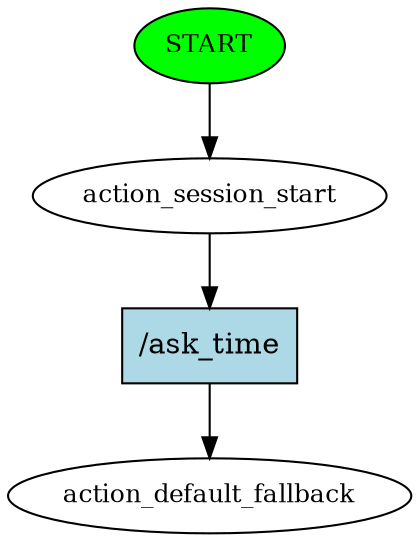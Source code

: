 digraph  {
0 [class="start active", fillcolor=green, fontsize=12, label=START, style=filled];
1 [class=active, fontsize=12, label=action_session_start];
2 [class="dashed active", fontsize=12, label=action_default_fallback];
3 [class="intent active", fillcolor=lightblue, label="/ask_time", shape=rect, style=filled];
0 -> 1  [class=active, key=NONE, label=""];
1 -> 3  [class=active, key=0];
3 -> 2  [class=active, key=0];
}
